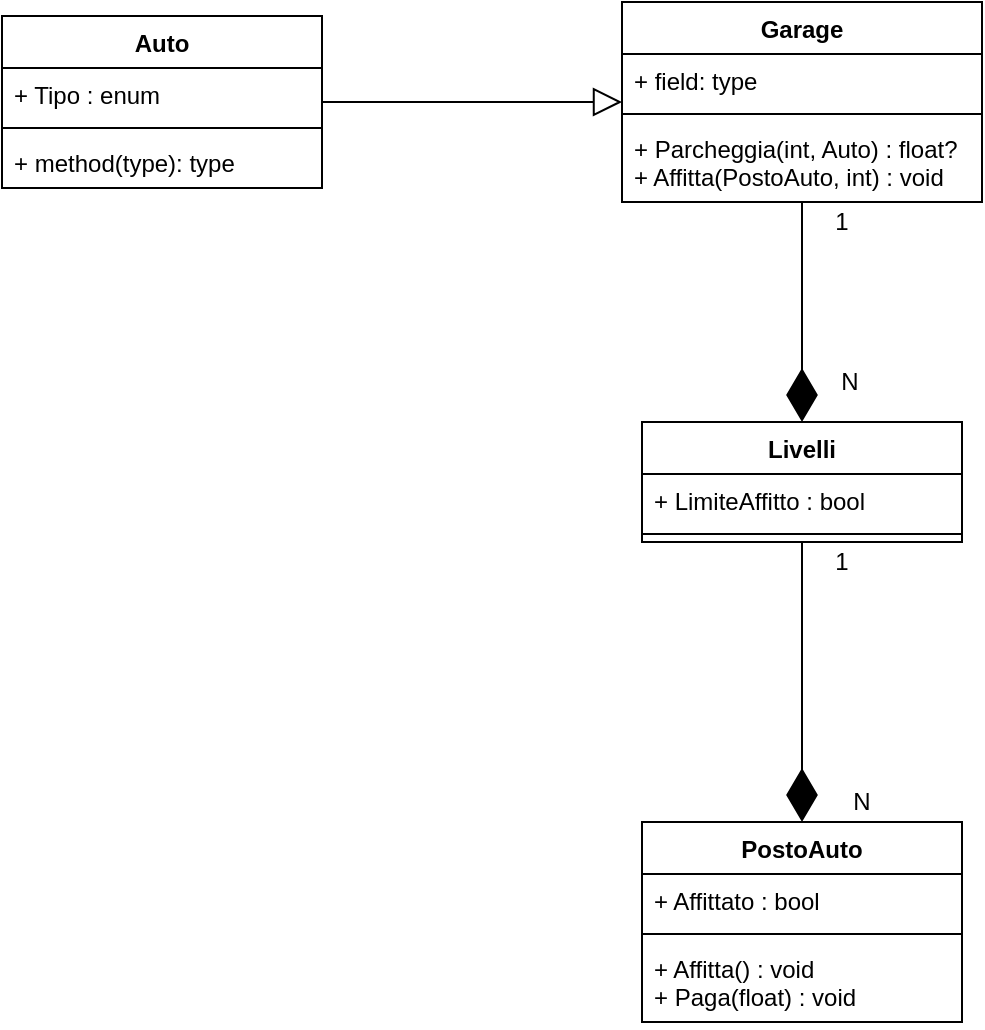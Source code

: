 <mxfile version="14.2.7" type="github">
  <diagram id="C5RBs43oDa-KdzZeNtuy" name="Page-1">
    <mxGraphModel dx="2062" dy="1160" grid="1" gridSize="10" guides="1" tooltips="1" connect="1" arrows="1" fold="1" page="1" pageScale="1" pageWidth="827" pageHeight="1169" math="0" shadow="0">
      <root>
        <mxCell id="WIyWlLk6GJQsqaUBKTNV-0" />
        <mxCell id="WIyWlLk6GJQsqaUBKTNV-1" parent="WIyWlLk6GJQsqaUBKTNV-0" />
        <mxCell id="Ari0ivZVQ_n3jKv0Ipc2-32" value="Garage" style="swimlane;fontStyle=1;align=center;verticalAlign=top;childLayout=stackLayout;horizontal=1;startSize=26;horizontalStack=0;resizeParent=1;resizeParentMax=0;resizeLast=0;collapsible=1;marginBottom=0;" vertex="1" parent="WIyWlLk6GJQsqaUBKTNV-1">
          <mxGeometry x="320" y="80" width="180" height="100" as="geometry" />
        </mxCell>
        <mxCell id="Ari0ivZVQ_n3jKv0Ipc2-33" value="+ field: type" style="text;strokeColor=none;fillColor=none;align=left;verticalAlign=top;spacingLeft=4;spacingRight=4;overflow=hidden;rotatable=0;points=[[0,0.5],[1,0.5]];portConstraint=eastwest;" vertex="1" parent="Ari0ivZVQ_n3jKv0Ipc2-32">
          <mxGeometry y="26" width="180" height="26" as="geometry" />
        </mxCell>
        <mxCell id="Ari0ivZVQ_n3jKv0Ipc2-34" value="" style="line;strokeWidth=1;fillColor=none;align=left;verticalAlign=middle;spacingTop=-1;spacingLeft=3;spacingRight=3;rotatable=0;labelPosition=right;points=[];portConstraint=eastwest;" vertex="1" parent="Ari0ivZVQ_n3jKv0Ipc2-32">
          <mxGeometry y="52" width="180" height="8" as="geometry" />
        </mxCell>
        <mxCell id="Ari0ivZVQ_n3jKv0Ipc2-35" value="+ Parcheggia(int, Auto) : float?&#xa;+ Affitta(PostoAuto, int) : void" style="text;strokeColor=none;fillColor=none;align=left;verticalAlign=top;spacingLeft=4;spacingRight=4;overflow=hidden;rotatable=0;points=[[0,0.5],[1,0.5]];portConstraint=eastwest;" vertex="1" parent="Ari0ivZVQ_n3jKv0Ipc2-32">
          <mxGeometry y="60" width="180" height="40" as="geometry" />
        </mxCell>
        <mxCell id="Ari0ivZVQ_n3jKv0Ipc2-36" value="Livelli" style="swimlane;fontStyle=1;align=center;verticalAlign=top;childLayout=stackLayout;horizontal=1;startSize=26;horizontalStack=0;resizeParent=1;resizeParentMax=0;resizeLast=0;collapsible=1;marginBottom=0;" vertex="1" parent="WIyWlLk6GJQsqaUBKTNV-1">
          <mxGeometry x="330" y="290" width="160" height="60" as="geometry" />
        </mxCell>
        <mxCell id="Ari0ivZVQ_n3jKv0Ipc2-37" value="+ LimiteAffitto : bool" style="text;strokeColor=none;fillColor=none;align=left;verticalAlign=top;spacingLeft=4;spacingRight=4;overflow=hidden;rotatable=0;points=[[0,0.5],[1,0.5]];portConstraint=eastwest;" vertex="1" parent="Ari0ivZVQ_n3jKv0Ipc2-36">
          <mxGeometry y="26" width="160" height="26" as="geometry" />
        </mxCell>
        <mxCell id="Ari0ivZVQ_n3jKv0Ipc2-38" value="" style="line;strokeWidth=1;fillColor=none;align=left;verticalAlign=middle;spacingTop=-1;spacingLeft=3;spacingRight=3;rotatable=0;labelPosition=right;points=[];portConstraint=eastwest;" vertex="1" parent="Ari0ivZVQ_n3jKv0Ipc2-36">
          <mxGeometry y="52" width="160" height="8" as="geometry" />
        </mxCell>
        <mxCell id="Ari0ivZVQ_n3jKv0Ipc2-40" value="Auto" style="swimlane;fontStyle=1;align=center;verticalAlign=top;childLayout=stackLayout;horizontal=1;startSize=26;horizontalStack=0;resizeParent=1;resizeParentMax=0;resizeLast=0;collapsible=1;marginBottom=0;" vertex="1" parent="WIyWlLk6GJQsqaUBKTNV-1">
          <mxGeometry x="10" y="87" width="160" height="86" as="geometry" />
        </mxCell>
        <mxCell id="Ari0ivZVQ_n3jKv0Ipc2-41" value="+ Tipo : enum" style="text;strokeColor=none;fillColor=none;align=left;verticalAlign=top;spacingLeft=4;spacingRight=4;overflow=hidden;rotatable=0;points=[[0,0.5],[1,0.5]];portConstraint=eastwest;" vertex="1" parent="Ari0ivZVQ_n3jKv0Ipc2-40">
          <mxGeometry y="26" width="160" height="26" as="geometry" />
        </mxCell>
        <mxCell id="Ari0ivZVQ_n3jKv0Ipc2-42" value="" style="line;strokeWidth=1;fillColor=none;align=left;verticalAlign=middle;spacingTop=-1;spacingLeft=3;spacingRight=3;rotatable=0;labelPosition=right;points=[];portConstraint=eastwest;" vertex="1" parent="Ari0ivZVQ_n3jKv0Ipc2-40">
          <mxGeometry y="52" width="160" height="8" as="geometry" />
        </mxCell>
        <mxCell id="Ari0ivZVQ_n3jKv0Ipc2-43" value="+ method(type): type" style="text;strokeColor=none;fillColor=none;align=left;verticalAlign=top;spacingLeft=4;spacingRight=4;overflow=hidden;rotatable=0;points=[[0,0.5],[1,0.5]];portConstraint=eastwest;" vertex="1" parent="Ari0ivZVQ_n3jKv0Ipc2-40">
          <mxGeometry y="60" width="160" height="26" as="geometry" />
        </mxCell>
        <mxCell id="Ari0ivZVQ_n3jKv0Ipc2-45" value="" style="endArrow=diamondThin;endFill=1;endSize=24;html=1;" edge="1" parent="WIyWlLk6GJQsqaUBKTNV-1" source="Ari0ivZVQ_n3jKv0Ipc2-32" target="Ari0ivZVQ_n3jKv0Ipc2-36">
          <mxGeometry width="160" relative="1" as="geometry">
            <mxPoint x="160" y="520" as="sourcePoint" />
            <mxPoint x="320" y="520" as="targetPoint" />
          </mxGeometry>
        </mxCell>
        <mxCell id="Ari0ivZVQ_n3jKv0Ipc2-46" value="" style="endArrow=block;endFill=0;endSize=12;html=1;" edge="1" parent="WIyWlLk6GJQsqaUBKTNV-1" source="Ari0ivZVQ_n3jKv0Ipc2-40" target="Ari0ivZVQ_n3jKv0Ipc2-32">
          <mxGeometry width="160" relative="1" as="geometry">
            <mxPoint x="100" y="540" as="sourcePoint" />
            <mxPoint x="260" y="540" as="targetPoint" />
          </mxGeometry>
        </mxCell>
        <mxCell id="Ari0ivZVQ_n3jKv0Ipc2-47" value="1" style="text;html=1;strokeColor=none;fillColor=none;align=center;verticalAlign=middle;whiteSpace=wrap;rounded=0;" vertex="1" parent="WIyWlLk6GJQsqaUBKTNV-1">
          <mxGeometry x="410" y="350" width="40" height="20" as="geometry" />
        </mxCell>
        <mxCell id="Ari0ivZVQ_n3jKv0Ipc2-48" value="N" style="text;html=1;strokeColor=none;fillColor=none;align=center;verticalAlign=middle;whiteSpace=wrap;rounded=0;" vertex="1" parent="WIyWlLk6GJQsqaUBKTNV-1">
          <mxGeometry x="414" y="260" width="40" height="20" as="geometry" />
        </mxCell>
        <mxCell id="Ari0ivZVQ_n3jKv0Ipc2-50" value="PostoAuto" style="swimlane;fontStyle=1;align=center;verticalAlign=top;childLayout=stackLayout;horizontal=1;startSize=26;horizontalStack=0;resizeParent=1;resizeParentMax=0;resizeLast=0;collapsible=1;marginBottom=0;" vertex="1" parent="WIyWlLk6GJQsqaUBKTNV-1">
          <mxGeometry x="330" y="490" width="160" height="100" as="geometry" />
        </mxCell>
        <mxCell id="Ari0ivZVQ_n3jKv0Ipc2-51" value="+ Affittato : bool" style="text;strokeColor=none;fillColor=none;align=left;verticalAlign=top;spacingLeft=4;spacingRight=4;overflow=hidden;rotatable=0;points=[[0,0.5],[1,0.5]];portConstraint=eastwest;" vertex="1" parent="Ari0ivZVQ_n3jKv0Ipc2-50">
          <mxGeometry y="26" width="160" height="26" as="geometry" />
        </mxCell>
        <mxCell id="Ari0ivZVQ_n3jKv0Ipc2-52" value="" style="line;strokeWidth=1;fillColor=none;align=left;verticalAlign=middle;spacingTop=-1;spacingLeft=3;spacingRight=3;rotatable=0;labelPosition=right;points=[];portConstraint=eastwest;" vertex="1" parent="Ari0ivZVQ_n3jKv0Ipc2-50">
          <mxGeometry y="52" width="160" height="8" as="geometry" />
        </mxCell>
        <mxCell id="Ari0ivZVQ_n3jKv0Ipc2-53" value="+ Affitta() : void&#xa;+ Paga(float) : void" style="text;strokeColor=none;fillColor=none;align=left;verticalAlign=top;spacingLeft=4;spacingRight=4;overflow=hidden;rotatable=0;points=[[0,0.5],[1,0.5]];portConstraint=eastwest;" vertex="1" parent="Ari0ivZVQ_n3jKv0Ipc2-50">
          <mxGeometry y="60" width="160" height="40" as="geometry" />
        </mxCell>
        <mxCell id="Ari0ivZVQ_n3jKv0Ipc2-54" value="" style="endArrow=diamondThin;endFill=1;endSize=24;html=1;" edge="1" parent="WIyWlLk6GJQsqaUBKTNV-1" source="Ari0ivZVQ_n3jKv0Ipc2-36" target="Ari0ivZVQ_n3jKv0Ipc2-50">
          <mxGeometry width="160" relative="1" as="geometry">
            <mxPoint x="420" y="190" as="sourcePoint" />
            <mxPoint x="420" y="300" as="targetPoint" />
          </mxGeometry>
        </mxCell>
        <mxCell id="Ari0ivZVQ_n3jKv0Ipc2-55" value="1" style="text;html=1;strokeColor=none;fillColor=none;align=center;verticalAlign=middle;whiteSpace=wrap;rounded=0;" vertex="1" parent="WIyWlLk6GJQsqaUBKTNV-1">
          <mxGeometry x="410" y="180" width="40" height="20" as="geometry" />
        </mxCell>
        <mxCell id="Ari0ivZVQ_n3jKv0Ipc2-56" value="N" style="text;html=1;strokeColor=none;fillColor=none;align=center;verticalAlign=middle;whiteSpace=wrap;rounded=0;" vertex="1" parent="WIyWlLk6GJQsqaUBKTNV-1">
          <mxGeometry x="420" y="470" width="40" height="20" as="geometry" />
        </mxCell>
      </root>
    </mxGraphModel>
  </diagram>
</mxfile>
